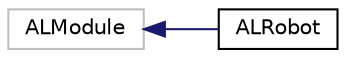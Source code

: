 digraph "Graphical Class Hierarchy"
{
  edge [fontname="Helvetica",fontsize="10",labelfontname="Helvetica",labelfontsize="10"];
  node [fontname="Helvetica",fontsize="10",shape=record];
  rankdir="LR";
  Node206 [label="ALModule",height=0.2,width=0.4,color="grey75", fillcolor="white", style="filled"];
  Node206 -> Node0 [dir="back",color="midnightblue",fontsize="10",style="solid",fontname="Helvetica"];
  Node0 [label="ALRobot",height=0.2,width=0.4,color="black", fillcolor="white", style="filled",URL="$classALRobot.html"];
}
